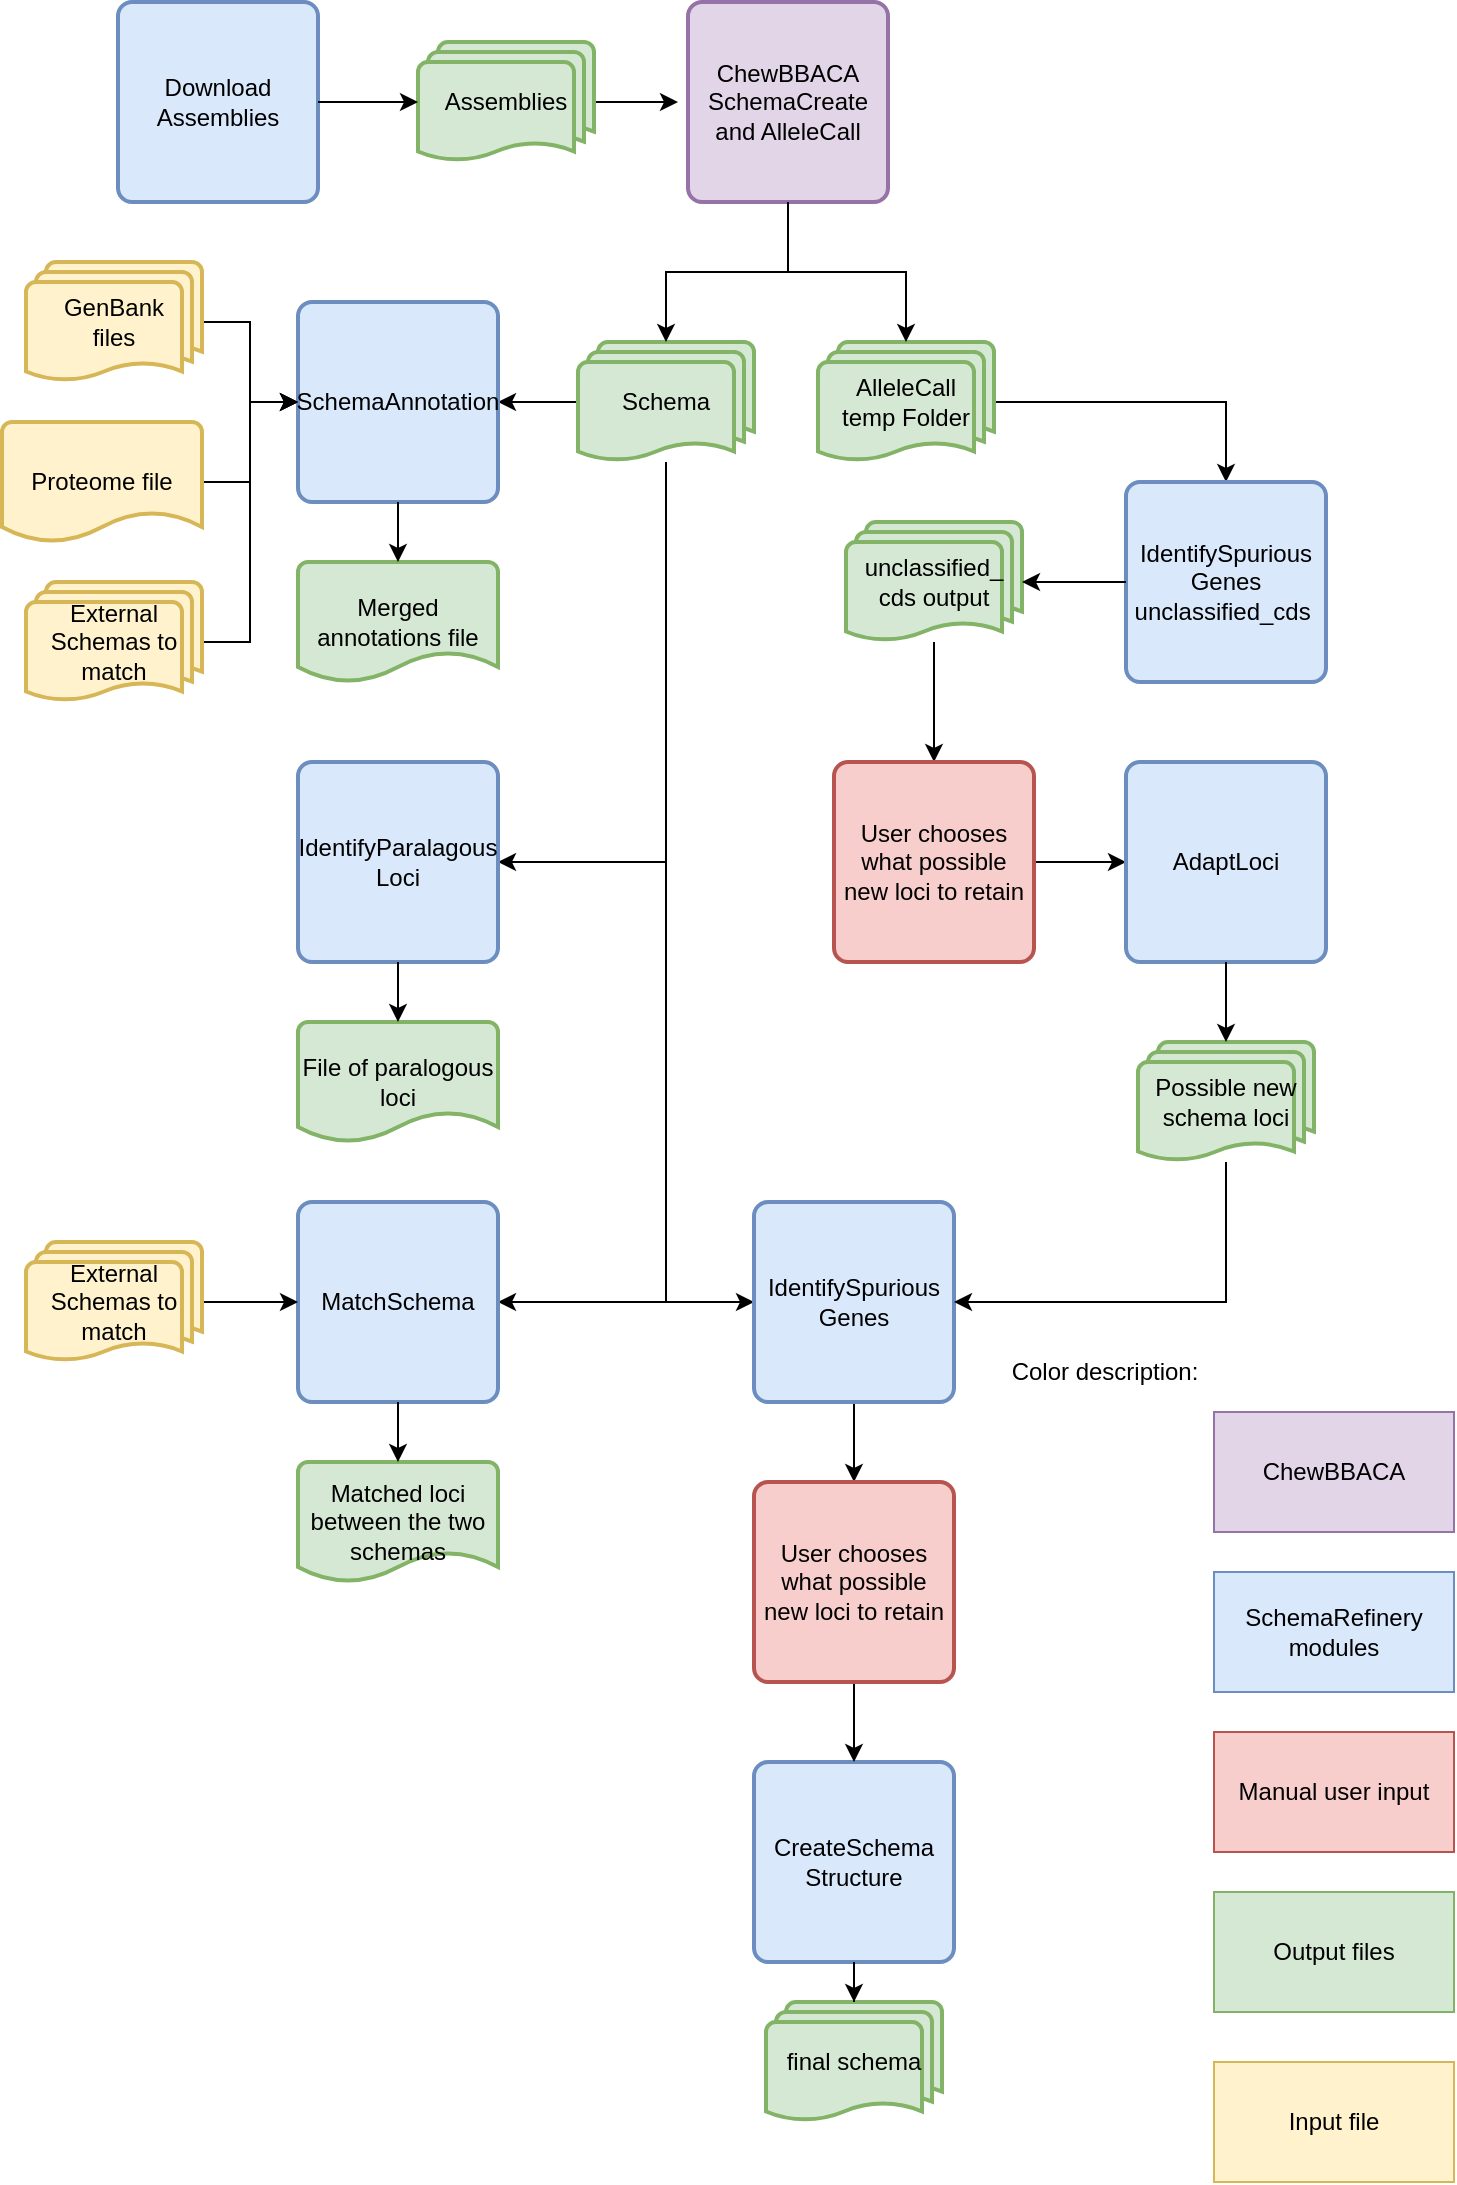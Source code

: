 <mxfile version="25.0.3">
  <diagram name="Page-1" id="wvrJlw7LrmA51bzFc2xR">
    <mxGraphModel dx="1299" dy="761" grid="1" gridSize="10" guides="1" tooltips="1" connect="1" arrows="1" fold="1" page="1" pageScale="1" pageWidth="850" pageHeight="1100" math="0" shadow="0">
      <root>
        <mxCell id="0" />
        <mxCell id="1" parent="0" />
        <mxCell id="8OkJzlZ0-ArHExa1Jrqa-1" value="Download&lt;div&gt;Assemblies&lt;/div&gt;" style="rounded=1;whiteSpace=wrap;html=1;absoluteArcSize=1;arcSize=14;strokeWidth=2;fillColor=#dae8fc;strokeColor=#6c8ebf;" vertex="1" parent="1">
          <mxGeometry x="78" y="10" width="100" height="100" as="geometry" />
        </mxCell>
        <mxCell id="8OkJzlZ0-ArHExa1Jrqa-5" style="edgeStyle=orthogonalEdgeStyle;rounded=0;orthogonalLoop=1;jettySize=auto;html=1;" edge="1" parent="1" source="8OkJzlZ0-ArHExa1Jrqa-2">
          <mxGeometry relative="1" as="geometry">
            <mxPoint x="358" y="60" as="targetPoint" />
          </mxGeometry>
        </mxCell>
        <mxCell id="8OkJzlZ0-ArHExa1Jrqa-2" value="Assemblies" style="strokeWidth=2;html=1;shape=mxgraph.flowchart.multi-document;whiteSpace=wrap;fillColor=#d5e8d4;strokeColor=#82b366;" vertex="1" parent="1">
          <mxGeometry x="228" y="30" width="88" height="60" as="geometry" />
        </mxCell>
        <mxCell id="8OkJzlZ0-ArHExa1Jrqa-3" style="edgeStyle=orthogonalEdgeStyle;rounded=0;orthogonalLoop=1;jettySize=auto;html=1;entryX=0;entryY=0.5;entryDx=0;entryDy=0;entryPerimeter=0;" edge="1" parent="1" source="8OkJzlZ0-ArHExa1Jrqa-1" target="8OkJzlZ0-ArHExa1Jrqa-2">
          <mxGeometry relative="1" as="geometry" />
        </mxCell>
        <mxCell id="8OkJzlZ0-ArHExa1Jrqa-4" value="ChewBBACA SchemaCreate&lt;div&gt;and AlleleCall&lt;/div&gt;" style="rounded=1;whiteSpace=wrap;html=1;absoluteArcSize=1;arcSize=14;strokeWidth=2;fillColor=#e1d5e7;strokeColor=#9673a6;" vertex="1" parent="1">
          <mxGeometry x="363" y="10" width="100" height="100" as="geometry" />
        </mxCell>
        <mxCell id="8OkJzlZ0-ArHExa1Jrqa-13" style="edgeStyle=orthogonalEdgeStyle;rounded=0;orthogonalLoop=1;jettySize=auto;html=1;entryX=1;entryY=0.5;entryDx=0;entryDy=0;" edge="1" parent="1" source="8OkJzlZ0-ArHExa1Jrqa-6" target="8OkJzlZ0-ArHExa1Jrqa-12">
          <mxGeometry relative="1" as="geometry" />
        </mxCell>
        <mxCell id="8OkJzlZ0-ArHExa1Jrqa-23" style="edgeStyle=orthogonalEdgeStyle;rounded=0;orthogonalLoop=1;jettySize=auto;html=1;entryX=1;entryY=0.5;entryDx=0;entryDy=0;" edge="1" parent="1" source="8OkJzlZ0-ArHExa1Jrqa-6" target="8OkJzlZ0-ArHExa1Jrqa-22">
          <mxGeometry relative="1" as="geometry">
            <Array as="points">
              <mxPoint x="352" y="440" />
            </Array>
          </mxGeometry>
        </mxCell>
        <mxCell id="8OkJzlZ0-ArHExa1Jrqa-27" style="edgeStyle=orthogonalEdgeStyle;rounded=0;orthogonalLoop=1;jettySize=auto;html=1;entryX=1;entryY=0.5;entryDx=0;entryDy=0;" edge="1" parent="1" source="8OkJzlZ0-ArHExa1Jrqa-6" target="8OkJzlZ0-ArHExa1Jrqa-26">
          <mxGeometry relative="1" as="geometry">
            <Array as="points">
              <mxPoint x="352" y="660" />
            </Array>
          </mxGeometry>
        </mxCell>
        <mxCell id="8OkJzlZ0-ArHExa1Jrqa-33" style="edgeStyle=orthogonalEdgeStyle;rounded=0;orthogonalLoop=1;jettySize=auto;html=1;entryX=0;entryY=0.5;entryDx=0;entryDy=0;" edge="1" parent="1" source="8OkJzlZ0-ArHExa1Jrqa-6" target="8OkJzlZ0-ArHExa1Jrqa-32">
          <mxGeometry relative="1" as="geometry">
            <Array as="points">
              <mxPoint x="352" y="660" />
            </Array>
          </mxGeometry>
        </mxCell>
        <mxCell id="8OkJzlZ0-ArHExa1Jrqa-6" value="Schema" style="strokeWidth=2;html=1;shape=mxgraph.flowchart.multi-document;whiteSpace=wrap;fillColor=#d5e8d4;strokeColor=#82b366;" vertex="1" parent="1">
          <mxGeometry x="308" y="180" width="88" height="60" as="geometry" />
        </mxCell>
        <mxCell id="8OkJzlZ0-ArHExa1Jrqa-36" style="edgeStyle=orthogonalEdgeStyle;rounded=0;orthogonalLoop=1;jettySize=auto;html=1;entryX=0.5;entryY=0;entryDx=0;entryDy=0;" edge="1" parent="1" source="8OkJzlZ0-ArHExa1Jrqa-8" target="8OkJzlZ0-ArHExa1Jrqa-35">
          <mxGeometry relative="1" as="geometry" />
        </mxCell>
        <mxCell id="8OkJzlZ0-ArHExa1Jrqa-8" value="AlleleCall&lt;div&gt;temp Folder&lt;/div&gt;" style="strokeWidth=2;html=1;shape=mxgraph.flowchart.multi-document;whiteSpace=wrap;fillColor=#d5e8d4;strokeColor=#82b366;" vertex="1" parent="1">
          <mxGeometry x="428" y="180" width="88" height="60" as="geometry" />
        </mxCell>
        <mxCell id="8OkJzlZ0-ArHExa1Jrqa-10" style="edgeStyle=orthogonalEdgeStyle;rounded=0;orthogonalLoop=1;jettySize=auto;html=1;entryX=0.5;entryY=0;entryDx=0;entryDy=0;entryPerimeter=0;" edge="1" parent="1" source="8OkJzlZ0-ArHExa1Jrqa-4" target="8OkJzlZ0-ArHExa1Jrqa-6">
          <mxGeometry relative="1" as="geometry" />
        </mxCell>
        <mxCell id="8OkJzlZ0-ArHExa1Jrqa-11" style="edgeStyle=orthogonalEdgeStyle;rounded=0;orthogonalLoop=1;jettySize=auto;html=1;entryX=0.5;entryY=0;entryDx=0;entryDy=0;entryPerimeter=0;" edge="1" parent="1" source="8OkJzlZ0-ArHExa1Jrqa-4" target="8OkJzlZ0-ArHExa1Jrqa-8">
          <mxGeometry relative="1" as="geometry" />
        </mxCell>
        <mxCell id="8OkJzlZ0-ArHExa1Jrqa-12" value="SchemaAnnotation" style="rounded=1;whiteSpace=wrap;html=1;absoluteArcSize=1;arcSize=14;strokeWidth=2;fillColor=#dae8fc;strokeColor=#6c8ebf;" vertex="1" parent="1">
          <mxGeometry x="168" y="160" width="100" height="100" as="geometry" />
        </mxCell>
        <mxCell id="8OkJzlZ0-ArHExa1Jrqa-17" style="edgeStyle=orthogonalEdgeStyle;rounded=0;orthogonalLoop=1;jettySize=auto;html=1;entryX=0;entryY=0.5;entryDx=0;entryDy=0;" edge="1" parent="1" source="8OkJzlZ0-ArHExa1Jrqa-14" target="8OkJzlZ0-ArHExa1Jrqa-12">
          <mxGeometry relative="1" as="geometry" />
        </mxCell>
        <mxCell id="8OkJzlZ0-ArHExa1Jrqa-14" value="GenBank&lt;div&gt;files&lt;/div&gt;" style="strokeWidth=2;html=1;shape=mxgraph.flowchart.multi-document;whiteSpace=wrap;fillColor=#fff2cc;strokeColor=#d6b656;" vertex="1" parent="1">
          <mxGeometry x="32" y="140" width="88" height="60" as="geometry" />
        </mxCell>
        <mxCell id="8OkJzlZ0-ArHExa1Jrqa-16" style="edgeStyle=orthogonalEdgeStyle;rounded=0;orthogonalLoop=1;jettySize=auto;html=1;entryX=0;entryY=0.5;entryDx=0;entryDy=0;" edge="1" parent="1" source="8OkJzlZ0-ArHExa1Jrqa-15" target="8OkJzlZ0-ArHExa1Jrqa-12">
          <mxGeometry relative="1" as="geometry" />
        </mxCell>
        <mxCell id="8OkJzlZ0-ArHExa1Jrqa-15" value="Proteome file" style="strokeWidth=2;html=1;shape=mxgraph.flowchart.document2;whiteSpace=wrap;size=0.25;fillColor=#fff2cc;strokeColor=#d6b656;" vertex="1" parent="1">
          <mxGeometry x="20" y="220" width="100" height="60" as="geometry" />
        </mxCell>
        <mxCell id="8OkJzlZ0-ArHExa1Jrqa-19" style="edgeStyle=orthogonalEdgeStyle;rounded=0;orthogonalLoop=1;jettySize=auto;html=1;entryX=0;entryY=0.5;entryDx=0;entryDy=0;" edge="1" parent="1" source="8OkJzlZ0-ArHExa1Jrqa-18" target="8OkJzlZ0-ArHExa1Jrqa-12">
          <mxGeometry relative="1" as="geometry" />
        </mxCell>
        <mxCell id="8OkJzlZ0-ArHExa1Jrqa-18" value="External Schemas to match" style="strokeWidth=2;html=1;shape=mxgraph.flowchart.multi-document;whiteSpace=wrap;fillColor=#fff2cc;strokeColor=#d6b656;" vertex="1" parent="1">
          <mxGeometry x="32" y="300" width="88" height="60" as="geometry" />
        </mxCell>
        <mxCell id="8OkJzlZ0-ArHExa1Jrqa-20" value="Merged annotations file" style="strokeWidth=2;html=1;shape=mxgraph.flowchart.document2;whiteSpace=wrap;size=0.25;fillColor=#d5e8d4;strokeColor=#82b366;" vertex="1" parent="1">
          <mxGeometry x="168" y="290" width="100" height="60" as="geometry" />
        </mxCell>
        <mxCell id="8OkJzlZ0-ArHExa1Jrqa-21" style="edgeStyle=orthogonalEdgeStyle;rounded=0;orthogonalLoop=1;jettySize=auto;html=1;entryX=0.5;entryY=0;entryDx=0;entryDy=0;entryPerimeter=0;" edge="1" parent="1" source="8OkJzlZ0-ArHExa1Jrqa-12" target="8OkJzlZ0-ArHExa1Jrqa-20">
          <mxGeometry relative="1" as="geometry" />
        </mxCell>
        <mxCell id="8OkJzlZ0-ArHExa1Jrqa-22" value="IdentifyParalagous&lt;div&gt;Loci&lt;/div&gt;" style="rounded=1;whiteSpace=wrap;html=1;absoluteArcSize=1;arcSize=14;strokeWidth=2;fillColor=#dae8fc;strokeColor=#6c8ebf;" vertex="1" parent="1">
          <mxGeometry x="168" y="390" width="100" height="100" as="geometry" />
        </mxCell>
        <mxCell id="8OkJzlZ0-ArHExa1Jrqa-24" value="File of paralogous loci" style="strokeWidth=2;html=1;shape=mxgraph.flowchart.document2;whiteSpace=wrap;size=0.25;fillColor=#d5e8d4;strokeColor=#82b366;" vertex="1" parent="1">
          <mxGeometry x="168" y="520" width="100" height="60" as="geometry" />
        </mxCell>
        <mxCell id="8OkJzlZ0-ArHExa1Jrqa-25" style="edgeStyle=orthogonalEdgeStyle;rounded=0;orthogonalLoop=1;jettySize=auto;html=1;entryX=0.5;entryY=0;entryDx=0;entryDy=0;entryPerimeter=0;" edge="1" parent="1" source="8OkJzlZ0-ArHExa1Jrqa-22" target="8OkJzlZ0-ArHExa1Jrqa-24">
          <mxGeometry relative="1" as="geometry" />
        </mxCell>
        <mxCell id="8OkJzlZ0-ArHExa1Jrqa-26" value="MatchSchema" style="rounded=1;whiteSpace=wrap;html=1;absoluteArcSize=1;arcSize=14;strokeWidth=2;fillColor=#dae8fc;strokeColor=#6c8ebf;" vertex="1" parent="1">
          <mxGeometry x="168" y="610" width="100" height="100" as="geometry" />
        </mxCell>
        <mxCell id="8OkJzlZ0-ArHExa1Jrqa-29" style="edgeStyle=orthogonalEdgeStyle;rounded=0;orthogonalLoop=1;jettySize=auto;html=1;entryX=0;entryY=0.5;entryDx=0;entryDy=0;" edge="1" parent="1" source="8OkJzlZ0-ArHExa1Jrqa-28" target="8OkJzlZ0-ArHExa1Jrqa-26">
          <mxGeometry relative="1" as="geometry" />
        </mxCell>
        <mxCell id="8OkJzlZ0-ArHExa1Jrqa-28" value="External Schemas to match" style="strokeWidth=2;html=1;shape=mxgraph.flowchart.multi-document;whiteSpace=wrap;fillColor=#fff2cc;strokeColor=#d6b656;" vertex="1" parent="1">
          <mxGeometry x="32" y="630" width="88" height="60" as="geometry" />
        </mxCell>
        <mxCell id="8OkJzlZ0-ArHExa1Jrqa-30" value="Matched loci between the two schemas" style="strokeWidth=2;html=1;shape=mxgraph.flowchart.document2;whiteSpace=wrap;size=0.25;fillColor=#d5e8d4;strokeColor=#82b366;" vertex="1" parent="1">
          <mxGeometry x="168" y="740" width="100" height="60" as="geometry" />
        </mxCell>
        <mxCell id="8OkJzlZ0-ArHExa1Jrqa-31" style="edgeStyle=orthogonalEdgeStyle;rounded=0;orthogonalLoop=1;jettySize=auto;html=1;entryX=0.5;entryY=0;entryDx=0;entryDy=0;entryPerimeter=0;" edge="1" parent="1" source="8OkJzlZ0-ArHExa1Jrqa-26" target="8OkJzlZ0-ArHExa1Jrqa-30">
          <mxGeometry relative="1" as="geometry" />
        </mxCell>
        <mxCell id="8OkJzlZ0-ArHExa1Jrqa-54" style="edgeStyle=orthogonalEdgeStyle;rounded=0;orthogonalLoop=1;jettySize=auto;html=1;entryX=0.5;entryY=0;entryDx=0;entryDy=0;" edge="1" parent="1" source="8OkJzlZ0-ArHExa1Jrqa-32" target="8OkJzlZ0-ArHExa1Jrqa-53">
          <mxGeometry relative="1" as="geometry" />
        </mxCell>
        <mxCell id="8OkJzlZ0-ArHExa1Jrqa-32" value="IdentifySpurious&lt;div&gt;Genes&lt;/div&gt;" style="rounded=1;whiteSpace=wrap;html=1;absoluteArcSize=1;arcSize=14;strokeWidth=2;fillColor=#dae8fc;strokeColor=#6c8ebf;" vertex="1" parent="1">
          <mxGeometry x="396" y="610" width="100" height="100" as="geometry" />
        </mxCell>
        <mxCell id="8OkJzlZ0-ArHExa1Jrqa-35" value="IdentifySpurious&lt;div&gt;Genes unclassified_cds&amp;nbsp;&lt;/div&gt;" style="rounded=1;whiteSpace=wrap;html=1;absoluteArcSize=1;arcSize=14;strokeWidth=2;fillColor=#dae8fc;strokeColor=#6c8ebf;" vertex="1" parent="1">
          <mxGeometry x="582" y="250" width="100" height="100" as="geometry" />
        </mxCell>
        <mxCell id="8OkJzlZ0-ArHExa1Jrqa-46" style="edgeStyle=orthogonalEdgeStyle;rounded=0;orthogonalLoop=1;jettySize=auto;html=1;entryX=0.5;entryY=0;entryDx=0;entryDy=0;" edge="1" parent="1" source="8OkJzlZ0-ArHExa1Jrqa-38" target="8OkJzlZ0-ArHExa1Jrqa-40">
          <mxGeometry relative="1" as="geometry" />
        </mxCell>
        <mxCell id="8OkJzlZ0-ArHExa1Jrqa-38" value="unclassified_&lt;div&gt;cds output&lt;/div&gt;" style="strokeWidth=2;html=1;shape=mxgraph.flowchart.multi-document;whiteSpace=wrap;fillColor=#d5e8d4;strokeColor=#82b366;" vertex="1" parent="1">
          <mxGeometry x="442" y="270" width="88" height="60" as="geometry" />
        </mxCell>
        <mxCell id="8OkJzlZ0-ArHExa1Jrqa-47" style="edgeStyle=orthogonalEdgeStyle;rounded=0;orthogonalLoop=1;jettySize=auto;html=1;entryX=0;entryY=0.5;entryDx=0;entryDy=0;" edge="1" parent="1" source="8OkJzlZ0-ArHExa1Jrqa-40" target="8OkJzlZ0-ArHExa1Jrqa-42">
          <mxGeometry relative="1" as="geometry" />
        </mxCell>
        <mxCell id="8OkJzlZ0-ArHExa1Jrqa-40" value="User chooses what possible new loci to retain" style="rounded=1;whiteSpace=wrap;html=1;absoluteArcSize=1;arcSize=14;strokeWidth=2;fillColor=#f8cecc;strokeColor=#b85450;" vertex="1" parent="1">
          <mxGeometry x="436" y="390" width="100" height="100" as="geometry" />
        </mxCell>
        <mxCell id="8OkJzlZ0-ArHExa1Jrqa-42" value="AdaptLoci" style="rounded=1;whiteSpace=wrap;html=1;absoluteArcSize=1;arcSize=14;strokeWidth=2;fillColor=#dae8fc;strokeColor=#6c8ebf;" vertex="1" parent="1">
          <mxGeometry x="582" y="390" width="100" height="100" as="geometry" />
        </mxCell>
        <mxCell id="8OkJzlZ0-ArHExa1Jrqa-49" style="edgeStyle=orthogonalEdgeStyle;rounded=0;orthogonalLoop=1;jettySize=auto;html=1;entryX=1;entryY=0.5;entryDx=0;entryDy=0;" edge="1" parent="1" source="8OkJzlZ0-ArHExa1Jrqa-44" target="8OkJzlZ0-ArHExa1Jrqa-32">
          <mxGeometry relative="1" as="geometry">
            <Array as="points">
              <mxPoint x="632" y="660" />
            </Array>
          </mxGeometry>
        </mxCell>
        <mxCell id="8OkJzlZ0-ArHExa1Jrqa-44" value="Possible new&lt;div&gt;schema loci&lt;/div&gt;" style="strokeWidth=2;html=1;shape=mxgraph.flowchart.multi-document;whiteSpace=wrap;fillColor=#d5e8d4;strokeColor=#82b366;" vertex="1" parent="1">
          <mxGeometry x="588" y="530" width="88" height="60" as="geometry" />
        </mxCell>
        <mxCell id="8OkJzlZ0-ArHExa1Jrqa-45" style="edgeStyle=orthogonalEdgeStyle;rounded=0;orthogonalLoop=1;jettySize=auto;html=1;entryX=1;entryY=0.5;entryDx=0;entryDy=0;entryPerimeter=0;" edge="1" parent="1" source="8OkJzlZ0-ArHExa1Jrqa-35" target="8OkJzlZ0-ArHExa1Jrqa-38">
          <mxGeometry relative="1" as="geometry" />
        </mxCell>
        <mxCell id="8OkJzlZ0-ArHExa1Jrqa-48" style="edgeStyle=orthogonalEdgeStyle;rounded=0;orthogonalLoop=1;jettySize=auto;html=1;entryX=0.5;entryY=0;entryDx=0;entryDy=0;entryPerimeter=0;" edge="1" parent="1" source="8OkJzlZ0-ArHExa1Jrqa-42" target="8OkJzlZ0-ArHExa1Jrqa-44">
          <mxGeometry relative="1" as="geometry" />
        </mxCell>
        <mxCell id="8OkJzlZ0-ArHExa1Jrqa-51" value="CreateSchema&lt;div&gt;Structure&lt;/div&gt;" style="rounded=1;whiteSpace=wrap;html=1;absoluteArcSize=1;arcSize=14;strokeWidth=2;fillColor=#dae8fc;strokeColor=#6c8ebf;" vertex="1" parent="1">
          <mxGeometry x="396" y="890" width="100" height="100" as="geometry" />
        </mxCell>
        <mxCell id="8OkJzlZ0-ArHExa1Jrqa-55" style="edgeStyle=orthogonalEdgeStyle;rounded=0;orthogonalLoop=1;jettySize=auto;html=1;entryX=0.5;entryY=0;entryDx=0;entryDy=0;" edge="1" parent="1" source="8OkJzlZ0-ArHExa1Jrqa-53" target="8OkJzlZ0-ArHExa1Jrqa-51">
          <mxGeometry relative="1" as="geometry" />
        </mxCell>
        <mxCell id="8OkJzlZ0-ArHExa1Jrqa-53" value="User chooses what possible new loci to retain" style="rounded=1;whiteSpace=wrap;html=1;absoluteArcSize=1;arcSize=14;strokeWidth=2;fillColor=#f8cecc;strokeColor=#b85450;" vertex="1" parent="1">
          <mxGeometry x="396" y="750" width="100" height="100" as="geometry" />
        </mxCell>
        <mxCell id="8OkJzlZ0-ArHExa1Jrqa-56" value="final schema" style="strokeWidth=2;html=1;shape=mxgraph.flowchart.multi-document;whiteSpace=wrap;fillColor=#d5e8d4;strokeColor=#82b366;" vertex="1" parent="1">
          <mxGeometry x="402" y="1010" width="88" height="60" as="geometry" />
        </mxCell>
        <mxCell id="8OkJzlZ0-ArHExa1Jrqa-58" style="edgeStyle=orthogonalEdgeStyle;rounded=0;orthogonalLoop=1;jettySize=auto;html=1;entryX=0.5;entryY=0;entryDx=0;entryDy=0;entryPerimeter=0;" edge="1" parent="1" source="8OkJzlZ0-ArHExa1Jrqa-51" target="8OkJzlZ0-ArHExa1Jrqa-56">
          <mxGeometry relative="1" as="geometry" />
        </mxCell>
        <mxCell id="8OkJzlZ0-ArHExa1Jrqa-59" value="SchemaRefinery modules" style="rounded=0;whiteSpace=wrap;html=1;fillColor=#dae8fc;strokeColor=#6c8ebf;" vertex="1" parent="1">
          <mxGeometry x="626" y="795" width="120" height="60" as="geometry" />
        </mxCell>
        <mxCell id="8OkJzlZ0-ArHExa1Jrqa-60" value="Manual user input" style="rounded=0;whiteSpace=wrap;html=1;fillColor=#f8cecc;strokeColor=#b85450;" vertex="1" parent="1">
          <mxGeometry x="626" y="875" width="120" height="60" as="geometry" />
        </mxCell>
        <mxCell id="8OkJzlZ0-ArHExa1Jrqa-61" value="ChewBBACA" style="rounded=0;whiteSpace=wrap;html=1;fillColor=#e1d5e7;strokeColor=#9673a6;" vertex="1" parent="1">
          <mxGeometry x="626" y="715" width="120" height="60" as="geometry" />
        </mxCell>
        <mxCell id="8OkJzlZ0-ArHExa1Jrqa-62" value="Output files" style="rounded=0;whiteSpace=wrap;html=1;fillColor=#d5e8d4;strokeColor=#82b366;" vertex="1" parent="1">
          <mxGeometry x="626" y="955" width="120" height="60" as="geometry" />
        </mxCell>
        <mxCell id="8OkJzlZ0-ArHExa1Jrqa-63" value="Color description:" style="text;html=1;align=center;verticalAlign=middle;resizable=0;points=[];autosize=1;strokeColor=none;fillColor=none;" vertex="1" parent="1">
          <mxGeometry x="516" y="680" width="110" height="30" as="geometry" />
        </mxCell>
        <mxCell id="8OkJzlZ0-ArHExa1Jrqa-64" value="Input file" style="rounded=0;whiteSpace=wrap;html=1;fillColor=#fff2cc;strokeColor=#d6b656;" vertex="1" parent="1">
          <mxGeometry x="626" y="1040" width="120" height="60" as="geometry" />
        </mxCell>
      </root>
    </mxGraphModel>
  </diagram>
</mxfile>

